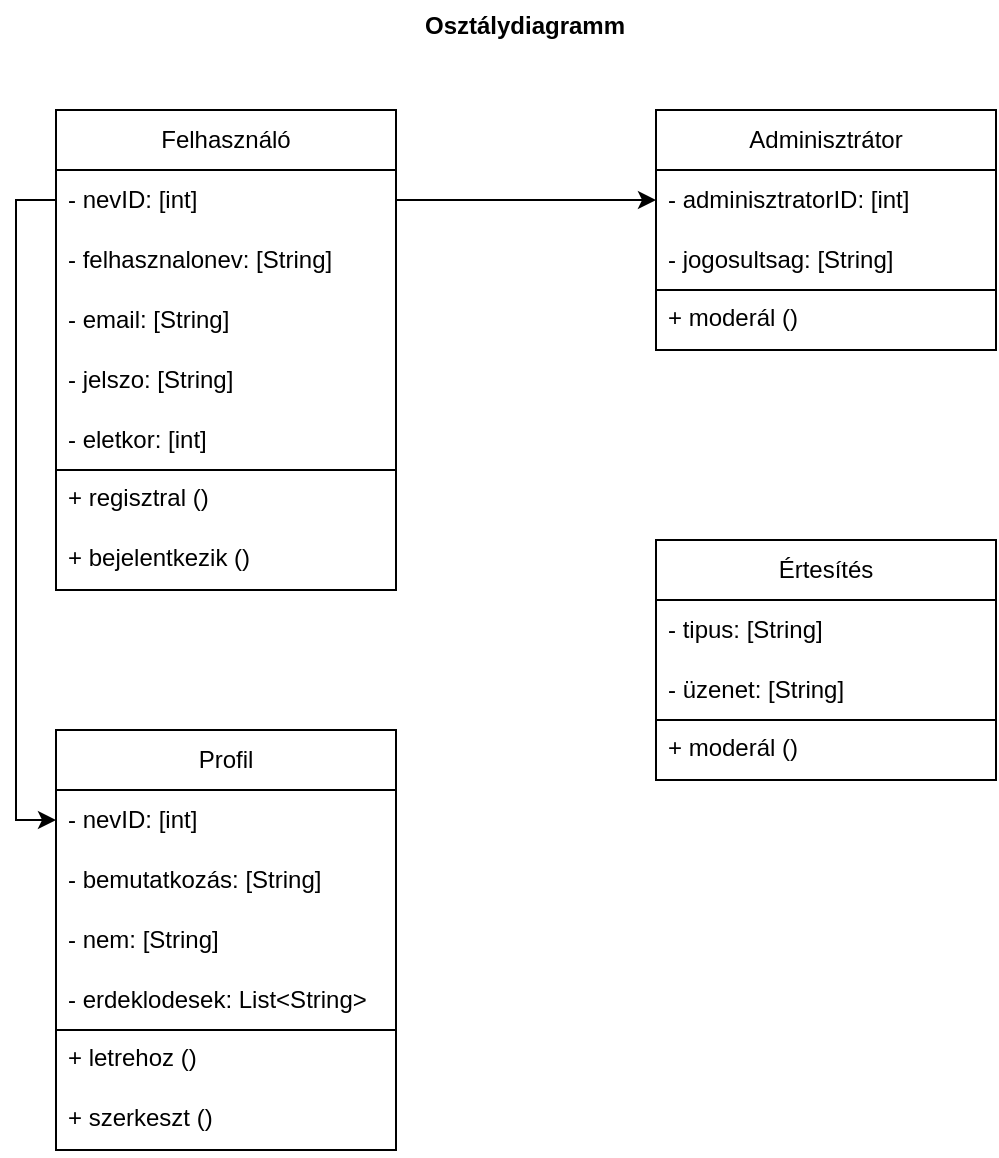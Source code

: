 <mxfile version="25.0.3">
  <diagram name="1 oldal" id="dhU6ePpNtRC49w7ZdIyZ">
    <mxGraphModel dx="1674" dy="738" grid="1" gridSize="10" guides="1" tooltips="1" connect="1" arrows="1" fold="1" page="1" pageScale="1" pageWidth="827" pageHeight="1169" math="0" shadow="0">
      <root>
        <mxCell id="0" />
        <mxCell id="1" parent="0" />
        <mxCell id="4XIdOP-uhOIw1hAckBV6-53" value="" style="rounded=0;whiteSpace=wrap;html=1;" vertex="1" parent="1">
          <mxGeometry x="480" y="155" width="170" height="30" as="geometry" />
        </mxCell>
        <mxCell id="4XIdOP-uhOIw1hAckBV6-41" value="" style="rounded=0;whiteSpace=wrap;html=1;" vertex="1" parent="1">
          <mxGeometry x="180" y="525" width="170" height="60" as="geometry" />
        </mxCell>
        <mxCell id="4XIdOP-uhOIw1hAckBV6-36" value="" style="rounded=0;whiteSpace=wrap;html=1;" vertex="1" parent="1">
          <mxGeometry x="180" y="245" width="170" height="60" as="geometry" />
        </mxCell>
        <mxCell id="4XIdOP-uhOIw1hAckBV6-1" value="Felhasználó" style="swimlane;fontStyle=0;childLayout=stackLayout;horizontal=1;startSize=30;horizontalStack=0;resizeParent=1;resizeParentMax=0;resizeLast=0;collapsible=1;marginBottom=0;whiteSpace=wrap;html=1;" vertex="1" parent="1">
          <mxGeometry x="180" y="65" width="170" height="180" as="geometry" />
        </mxCell>
        <mxCell id="4XIdOP-uhOIw1hAckBV6-60" value="- nevID: [int&lt;span style=&quot;background-color: initial;&quot;&gt;]&lt;/span&gt;" style="text;strokeColor=none;fillColor=none;align=left;verticalAlign=middle;spacingLeft=4;spacingRight=4;overflow=hidden;points=[[0,0.5],[1,0.5]];portConstraint=eastwest;rotatable=0;whiteSpace=wrap;html=1;" vertex="1" parent="4XIdOP-uhOIw1hAckBV6-1">
          <mxGeometry y="30" width="170" height="30" as="geometry" />
        </mxCell>
        <mxCell id="4XIdOP-uhOIw1hAckBV6-2" value="- felhasznalonev: [String]" style="text;strokeColor=none;fillColor=none;align=left;verticalAlign=middle;spacingLeft=4;spacingRight=4;overflow=hidden;points=[[0,0.5],[1,0.5]];portConstraint=eastwest;rotatable=0;whiteSpace=wrap;html=1;" vertex="1" parent="4XIdOP-uhOIw1hAckBV6-1">
          <mxGeometry y="60" width="170" height="30" as="geometry" />
        </mxCell>
        <mxCell id="4XIdOP-uhOIw1hAckBV6-3" value="- email: [String]" style="text;strokeColor=none;fillColor=none;align=left;verticalAlign=middle;spacingLeft=4;spacingRight=4;overflow=hidden;points=[[0,0.5],[1,0.5]];portConstraint=eastwest;rotatable=0;whiteSpace=wrap;html=1;" vertex="1" parent="4XIdOP-uhOIw1hAckBV6-1">
          <mxGeometry y="90" width="170" height="30" as="geometry" />
        </mxCell>
        <mxCell id="4XIdOP-uhOIw1hAckBV6-4" value="- jelszo: [String]" style="text;strokeColor=none;fillColor=none;align=left;verticalAlign=middle;spacingLeft=4;spacingRight=4;overflow=hidden;points=[[0,0.5],[1,0.5]];portConstraint=eastwest;rotatable=0;whiteSpace=wrap;html=1;" vertex="1" parent="4XIdOP-uhOIw1hAckBV6-1">
          <mxGeometry y="120" width="170" height="30" as="geometry" />
        </mxCell>
        <mxCell id="4XIdOP-uhOIw1hAckBV6-23" value="- eletkor: [int&lt;span style=&quot;background-color: initial;&quot;&gt;]&lt;/span&gt;" style="text;strokeColor=none;fillColor=none;align=left;verticalAlign=middle;spacingLeft=4;spacingRight=4;overflow=hidden;points=[[0,0.5],[1,0.5]];portConstraint=eastwest;rotatable=0;whiteSpace=wrap;html=1;" vertex="1" parent="4XIdOP-uhOIw1hAckBV6-1">
          <mxGeometry y="150" width="170" height="30" as="geometry" />
        </mxCell>
        <mxCell id="4XIdOP-uhOIw1hAckBV6-26" value="Profil" style="swimlane;fontStyle=0;childLayout=stackLayout;horizontal=1;startSize=30;horizontalStack=0;resizeParent=1;resizeParentMax=0;resizeLast=0;collapsible=1;marginBottom=0;whiteSpace=wrap;html=1;" vertex="1" parent="1">
          <mxGeometry x="180" y="375" width="170" height="150" as="geometry" />
        </mxCell>
        <mxCell id="4XIdOP-uhOIw1hAckBV6-61" value="- nevID: [int]" style="text;strokeColor=none;fillColor=none;align=left;verticalAlign=middle;spacingLeft=4;spacingRight=4;overflow=hidden;points=[[0,0.5],[1,0.5]];portConstraint=eastwest;rotatable=0;whiteSpace=wrap;html=1;" vertex="1" parent="4XIdOP-uhOIw1hAckBV6-26">
          <mxGeometry y="30" width="170" height="30" as="geometry" />
        </mxCell>
        <mxCell id="4XIdOP-uhOIw1hAckBV6-27" value="- bemutatkozás: [String]" style="text;strokeColor=none;fillColor=none;align=left;verticalAlign=middle;spacingLeft=4;spacingRight=4;overflow=hidden;points=[[0,0.5],[1,0.5]];portConstraint=eastwest;rotatable=0;whiteSpace=wrap;html=1;" vertex="1" parent="4XIdOP-uhOIw1hAckBV6-26">
          <mxGeometry y="60" width="170" height="30" as="geometry" />
        </mxCell>
        <mxCell id="4XIdOP-uhOIw1hAckBV6-28" value="- nem: [String]" style="text;strokeColor=none;fillColor=none;align=left;verticalAlign=middle;spacingLeft=4;spacingRight=4;overflow=hidden;points=[[0,0.5],[1,0.5]];portConstraint=eastwest;rotatable=0;whiteSpace=wrap;html=1;" vertex="1" parent="4XIdOP-uhOIw1hAckBV6-26">
          <mxGeometry y="90" width="170" height="30" as="geometry" />
        </mxCell>
        <mxCell id="4XIdOP-uhOIw1hAckBV6-29" value="- erdeklodesek: List&amp;lt;String&amp;gt;" style="text;strokeColor=none;fillColor=none;align=left;verticalAlign=middle;spacingLeft=4;spacingRight=4;overflow=hidden;points=[[0,0.5],[1,0.5]];portConstraint=eastwest;rotatable=0;whiteSpace=wrap;html=1;" vertex="1" parent="4XIdOP-uhOIw1hAckBV6-26">
          <mxGeometry y="120" width="170" height="30" as="geometry" />
        </mxCell>
        <mxCell id="4XIdOP-uhOIw1hAckBV6-35" value="+ regisztral ()" style="text;strokeColor=none;fillColor=none;align=left;verticalAlign=top;spacingLeft=4;spacingRight=4;overflow=hidden;rotatable=0;points=[[0,0.5],[1,0.5]];portConstraint=eastwest;whiteSpace=wrap;html=1;" vertex="1" parent="1">
          <mxGeometry x="180" y="245" width="170" height="30" as="geometry" />
        </mxCell>
        <mxCell id="4XIdOP-uhOIw1hAckBV6-37" value="+ bejelentkezik ()" style="text;strokeColor=none;fillColor=none;align=left;verticalAlign=top;spacingLeft=4;spacingRight=4;overflow=hidden;rotatable=0;points=[[0,0.5],[1,0.5]];portConstraint=eastwest;whiteSpace=wrap;html=1;" vertex="1" parent="1">
          <mxGeometry x="180" y="275" width="170" height="30" as="geometry" />
        </mxCell>
        <mxCell id="4XIdOP-uhOIw1hAckBV6-38" value="" style="endArrow=classic;html=1;rounded=0;exitX=0;exitY=0.5;exitDx=0;exitDy=0;entryX=0;entryY=0.5;entryDx=0;entryDy=0;" edge="1" parent="1" source="4XIdOP-uhOIw1hAckBV6-60" target="4XIdOP-uhOIw1hAckBV6-61">
          <mxGeometry width="50" height="50" relative="1" as="geometry">
            <mxPoint x="320" y="335" as="sourcePoint" />
            <mxPoint x="390" y="305" as="targetPoint" />
            <Array as="points">
              <mxPoint x="160" y="110" />
              <mxPoint x="160" y="265" />
              <mxPoint x="160" y="420" />
            </Array>
          </mxGeometry>
        </mxCell>
        <mxCell id="4XIdOP-uhOIw1hAckBV6-39" value="+ letrehoz ()" style="text;strokeColor=none;fillColor=none;align=left;verticalAlign=top;spacingLeft=4;spacingRight=4;overflow=hidden;rotatable=0;points=[[0,0.5],[1,0.5]];portConstraint=eastwest;whiteSpace=wrap;html=1;" vertex="1" parent="1">
          <mxGeometry x="180" y="525" width="170" height="30" as="geometry" />
        </mxCell>
        <mxCell id="4XIdOP-uhOIw1hAckBV6-40" value="+ szerkeszt ()" style="text;strokeColor=none;fillColor=none;align=left;verticalAlign=top;spacingLeft=4;spacingRight=4;overflow=hidden;rotatable=0;points=[[0,0.5],[1,0.5]];portConstraint=eastwest;whiteSpace=wrap;html=1;" vertex="1" parent="1">
          <mxGeometry x="180" y="555" width="170" height="30" as="geometry" />
        </mxCell>
        <mxCell id="4XIdOP-uhOIw1hAckBV6-47" value="Adminisztrátor" style="swimlane;fontStyle=0;childLayout=stackLayout;horizontal=1;startSize=30;horizontalStack=0;resizeParent=1;resizeParentMax=0;resizeLast=0;collapsible=1;marginBottom=0;whiteSpace=wrap;html=1;" vertex="1" parent="1">
          <mxGeometry x="480" y="65" width="170" height="90" as="geometry">
            <mxRectangle x="320" y="40" width="120" height="30" as="alternateBounds" />
          </mxGeometry>
        </mxCell>
        <mxCell id="4XIdOP-uhOIw1hAckBV6-48" value="- adminisztratorID: [int&lt;span style=&quot;background-color: initial;&quot;&gt;]&lt;/span&gt;" style="text;strokeColor=none;fillColor=none;align=left;verticalAlign=middle;spacingLeft=4;spacingRight=4;overflow=hidden;points=[[0,0.5],[1,0.5]];portConstraint=eastwest;rotatable=0;whiteSpace=wrap;html=1;" vertex="1" parent="4XIdOP-uhOIw1hAckBV6-47">
          <mxGeometry y="30" width="170" height="30" as="geometry" />
        </mxCell>
        <mxCell id="4XIdOP-uhOIw1hAckBV6-62" value="- jogosultsag: [String]" style="text;strokeColor=none;fillColor=none;align=left;verticalAlign=middle;spacingLeft=4;spacingRight=4;overflow=hidden;points=[[0,0.5],[1,0.5]];portConstraint=eastwest;rotatable=0;whiteSpace=wrap;html=1;" vertex="1" parent="4XIdOP-uhOIw1hAckBV6-47">
          <mxGeometry y="60" width="170" height="30" as="geometry" />
        </mxCell>
        <mxCell id="4XIdOP-uhOIw1hAckBV6-52" value="+ moderál ()" style="text;strokeColor=none;fillColor=none;align=left;verticalAlign=top;spacingLeft=4;spacingRight=4;overflow=hidden;rotatable=0;points=[[0,0.5],[1,0.5]];portConstraint=eastwest;whiteSpace=wrap;html=1;" vertex="1" parent="1">
          <mxGeometry x="480" y="155" width="170" height="30" as="geometry" />
        </mxCell>
        <mxCell id="4XIdOP-uhOIw1hAckBV6-54" value="" style="rounded=0;whiteSpace=wrap;html=1;" vertex="1" parent="1">
          <mxGeometry x="480" y="370" width="170" height="30" as="geometry" />
        </mxCell>
        <mxCell id="4XIdOP-uhOIw1hAckBV6-55" value="Értesítés" style="swimlane;fontStyle=0;childLayout=stackLayout;horizontal=1;startSize=30;horizontalStack=0;resizeParent=1;resizeParentMax=0;resizeLast=0;collapsible=1;marginBottom=0;whiteSpace=wrap;html=1;" vertex="1" parent="1">
          <mxGeometry x="480" y="280" width="170" height="90" as="geometry">
            <mxRectangle x="320" y="40" width="120" height="30" as="alternateBounds" />
          </mxGeometry>
        </mxCell>
        <mxCell id="4XIdOP-uhOIw1hAckBV6-56" value="- tipus: [String]" style="text;strokeColor=none;fillColor=none;align=left;verticalAlign=middle;spacingLeft=4;spacingRight=4;overflow=hidden;points=[[0,0.5],[1,0.5]];portConstraint=eastwest;rotatable=0;whiteSpace=wrap;html=1;" vertex="1" parent="4XIdOP-uhOIw1hAckBV6-55">
          <mxGeometry y="30" width="170" height="30" as="geometry" />
        </mxCell>
        <mxCell id="4XIdOP-uhOIw1hAckBV6-58" value="- üzenet: [String]" style="text;strokeColor=none;fillColor=none;align=left;verticalAlign=middle;spacingLeft=4;spacingRight=4;overflow=hidden;points=[[0,0.5],[1,0.5]];portConstraint=eastwest;rotatable=0;whiteSpace=wrap;html=1;" vertex="1" parent="4XIdOP-uhOIw1hAckBV6-55">
          <mxGeometry y="60" width="170" height="30" as="geometry" />
        </mxCell>
        <mxCell id="4XIdOP-uhOIw1hAckBV6-57" value="+ moderál ()" style="text;strokeColor=none;fillColor=none;align=left;verticalAlign=top;spacingLeft=4;spacingRight=4;overflow=hidden;rotatable=0;points=[[0,0.5],[1,0.5]];portConstraint=eastwest;whiteSpace=wrap;html=1;" vertex="1" parent="1">
          <mxGeometry x="480" y="370" width="170" height="30" as="geometry" />
        </mxCell>
        <mxCell id="4XIdOP-uhOIw1hAckBV6-59" value="Osztálydiagramm" style="text;align=center;fontStyle=1;verticalAlign=middle;spacingLeft=3;spacingRight=3;strokeColor=none;rotatable=0;points=[[0,0.5],[1,0.5]];portConstraint=eastwest;html=1;" vertex="1" parent="1">
          <mxGeometry x="334" y="10" width="160" height="26" as="geometry" />
        </mxCell>
        <mxCell id="4XIdOP-uhOIw1hAckBV6-65" style="edgeStyle=orthogonalEdgeStyle;rounded=0;orthogonalLoop=1;jettySize=auto;html=1;entryX=0;entryY=0.5;entryDx=0;entryDy=0;" edge="1" parent="1" source="4XIdOP-uhOIw1hAckBV6-60" target="4XIdOP-uhOIw1hAckBV6-48">
          <mxGeometry relative="1" as="geometry" />
        </mxCell>
      </root>
    </mxGraphModel>
  </diagram>
</mxfile>
